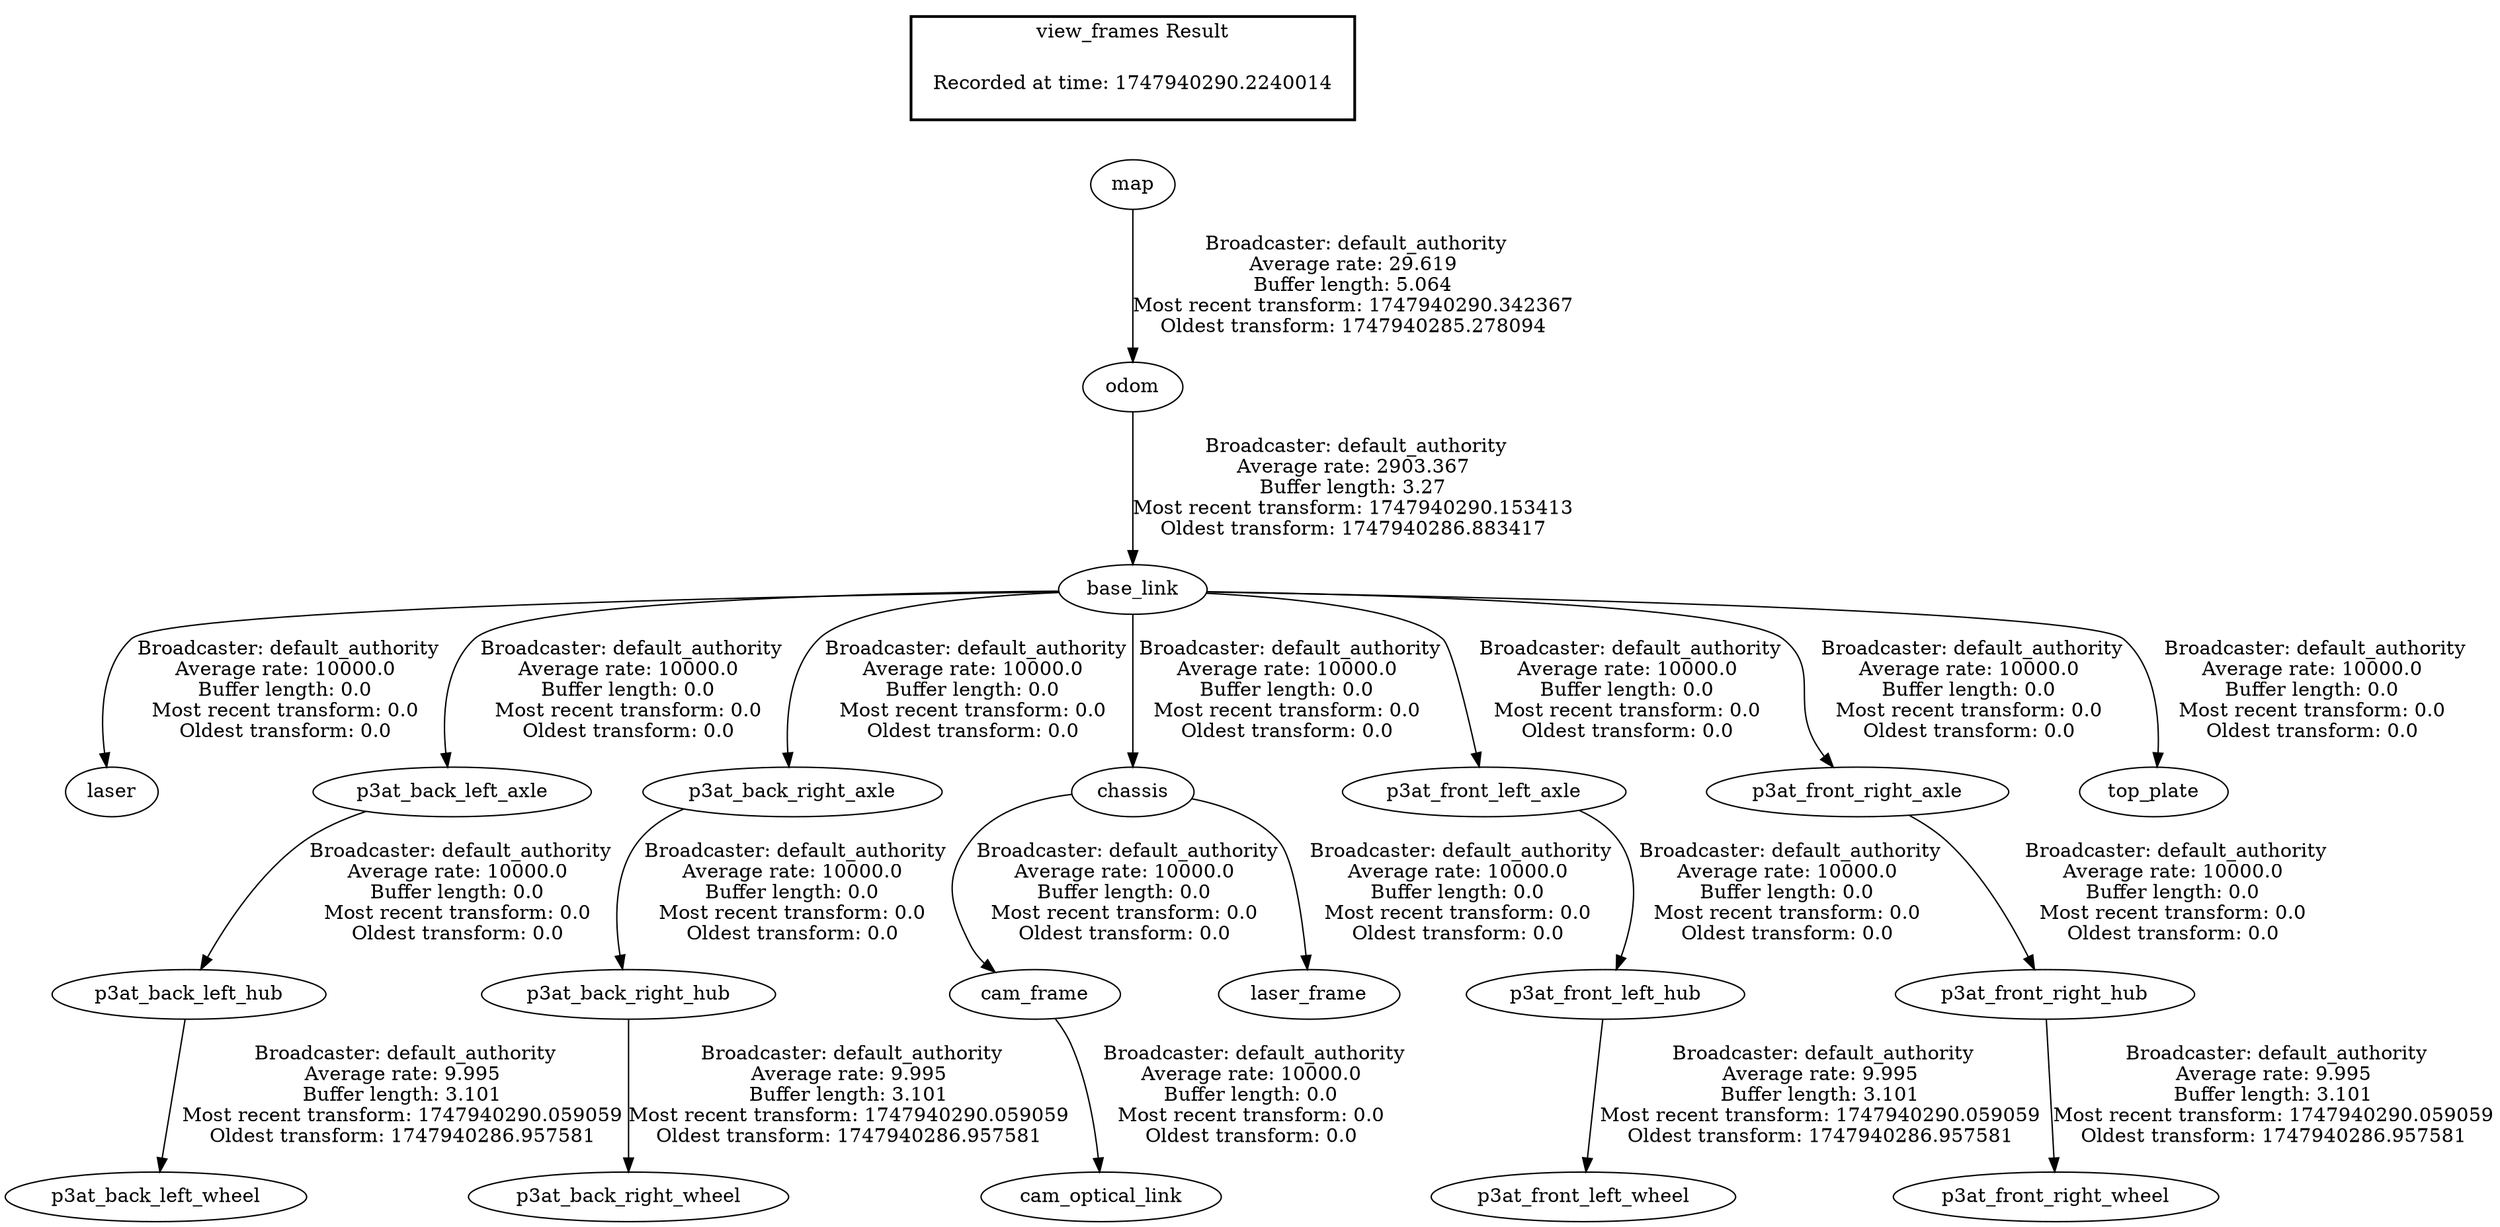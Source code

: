 digraph G {
"base_link" -> "laser"[label=" Broadcaster: default_authority\nAverage rate: 10000.0\nBuffer length: 0.0\nMost recent transform: 0.0\nOldest transform: 0.0\n"];
"odom" -> "base_link"[label=" Broadcaster: default_authority\nAverage rate: 2903.367\nBuffer length: 3.27\nMost recent transform: 1747940290.153413\nOldest transform: 1747940286.883417\n"];
"map" -> "odom"[label=" Broadcaster: default_authority\nAverage rate: 29.619\nBuffer length: 5.064\nMost recent transform: 1747940290.342367\nOldest transform: 1747940285.278094\n"];
"base_link" -> "p3at_back_left_axle"[label=" Broadcaster: default_authority\nAverage rate: 10000.0\nBuffer length: 0.0\nMost recent transform: 0.0\nOldest transform: 0.0\n"];
"p3at_back_left_axle" -> "p3at_back_left_hub"[label=" Broadcaster: default_authority\nAverage rate: 10000.0\nBuffer length: 0.0\nMost recent transform: 0.0\nOldest transform: 0.0\n"];
"base_link" -> "p3at_back_right_axle"[label=" Broadcaster: default_authority\nAverage rate: 10000.0\nBuffer length: 0.0\nMost recent transform: 0.0\nOldest transform: 0.0\n"];
"p3at_back_right_axle" -> "p3at_back_right_hub"[label=" Broadcaster: default_authority\nAverage rate: 10000.0\nBuffer length: 0.0\nMost recent transform: 0.0\nOldest transform: 0.0\n"];
"base_link" -> "chassis"[label=" Broadcaster: default_authority\nAverage rate: 10000.0\nBuffer length: 0.0\nMost recent transform: 0.0\nOldest transform: 0.0\n"];
"base_link" -> "p3at_front_left_axle"[label=" Broadcaster: default_authority\nAverage rate: 10000.0\nBuffer length: 0.0\nMost recent transform: 0.0\nOldest transform: 0.0\n"];
"p3at_front_left_axle" -> "p3at_front_left_hub"[label=" Broadcaster: default_authority\nAverage rate: 10000.0\nBuffer length: 0.0\nMost recent transform: 0.0\nOldest transform: 0.0\n"];
"base_link" -> "p3at_front_right_axle"[label=" Broadcaster: default_authority\nAverage rate: 10000.0\nBuffer length: 0.0\nMost recent transform: 0.0\nOldest transform: 0.0\n"];
"p3at_front_right_axle" -> "p3at_front_right_hub"[label=" Broadcaster: default_authority\nAverage rate: 10000.0\nBuffer length: 0.0\nMost recent transform: 0.0\nOldest transform: 0.0\n"];
"chassis" -> "cam_frame"[label=" Broadcaster: default_authority\nAverage rate: 10000.0\nBuffer length: 0.0\nMost recent transform: 0.0\nOldest transform: 0.0\n"];
"cam_frame" -> "cam_optical_link"[label=" Broadcaster: default_authority\nAverage rate: 10000.0\nBuffer length: 0.0\nMost recent transform: 0.0\nOldest transform: 0.0\n"];
"base_link" -> "top_plate"[label=" Broadcaster: default_authority\nAverage rate: 10000.0\nBuffer length: 0.0\nMost recent transform: 0.0\nOldest transform: 0.0\n"];
"chassis" -> "laser_frame"[label=" Broadcaster: default_authority\nAverage rate: 10000.0\nBuffer length: 0.0\nMost recent transform: 0.0\nOldest transform: 0.0\n"];
"p3at_back_left_hub" -> "p3at_back_left_wheel"[label=" Broadcaster: default_authority\nAverage rate: 9.995\nBuffer length: 3.101\nMost recent transform: 1747940290.059059\nOldest transform: 1747940286.957581\n"];
"p3at_back_right_hub" -> "p3at_back_right_wheel"[label=" Broadcaster: default_authority\nAverage rate: 9.995\nBuffer length: 3.101\nMost recent transform: 1747940290.059059\nOldest transform: 1747940286.957581\n"];
"p3at_front_left_hub" -> "p3at_front_left_wheel"[label=" Broadcaster: default_authority\nAverage rate: 9.995\nBuffer length: 3.101\nMost recent transform: 1747940290.059059\nOldest transform: 1747940286.957581\n"];
"p3at_front_right_hub" -> "p3at_front_right_wheel"[label=" Broadcaster: default_authority\nAverage rate: 9.995\nBuffer length: 3.101\nMost recent transform: 1747940290.059059\nOldest transform: 1747940286.957581\n"];
edge [style=invis];
 subgraph cluster_legend { style=bold; color=black; label ="view_frames Result";
"Recorded at time: 1747940290.2240014"[ shape=plaintext ] ;
}->"map";
}
